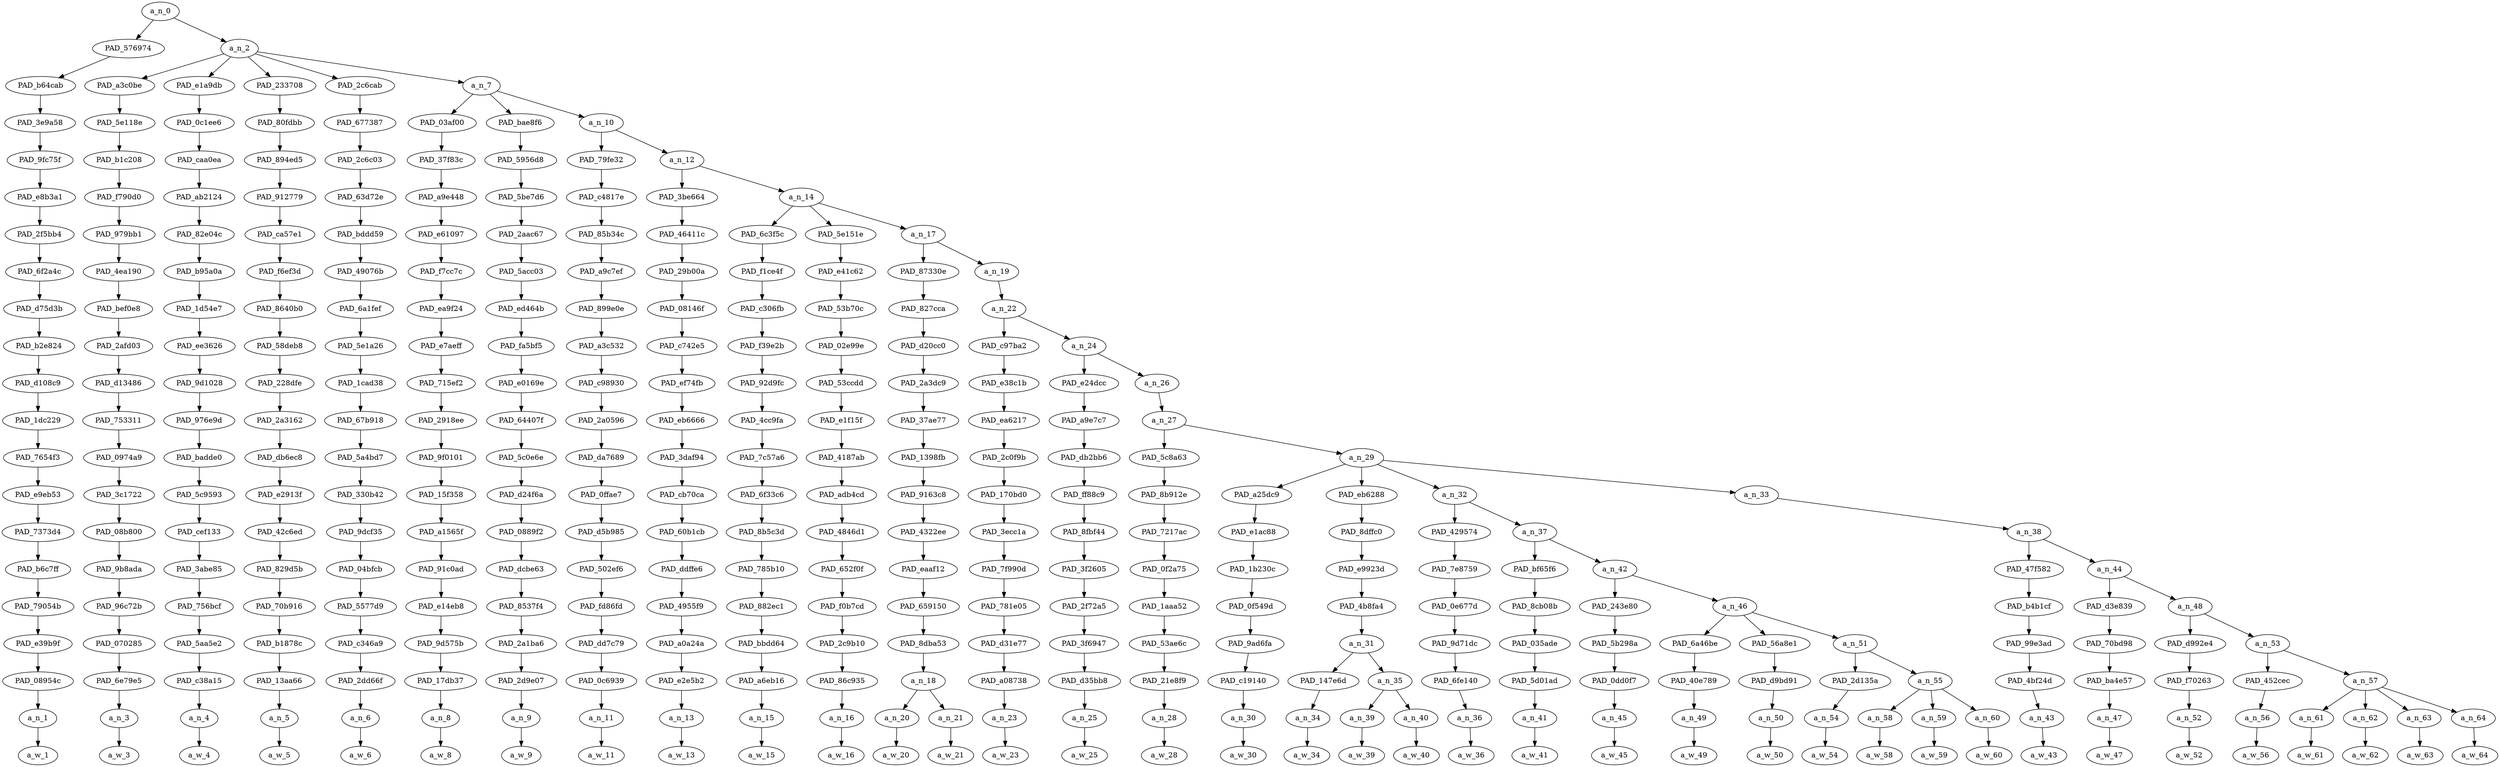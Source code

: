 strict digraph "" {
	a_n_0	[div_dir=1,
		index=0,
		level=20,
		pos="1.638924605758102,20!",
		text_span="[0, 1, 2, 3, 4, 5, 6, 7, 8, 9, 10, 11, 12, 13, 14, 15, 16, 17, 18, 19, 20, 21, 22, 23, 24, 25, 26, 27, 28, 29, 30, 31, 32, 33, 34, \
35, 36]",
		value=0.99999999];
	PAD_576974	[div_dir=1,
		index=0,
		level=19,
		pos="0.0,19!",
		text_span="[0]",
		value=0.05641039];
	a_n_0 -> PAD_576974;
	a_n_2	[div_dir=1,
		index=1,
		level=19,
		pos="3.277849211516204,19!",
		text_span="[1, 2, 3, 4, 5, 6, 7, 8, 9, 10, 11, 12, 13, 14, 15, 16, 17, 18, 19, 20, 21, 22, 23, 24, 25, 26, 27, 28, 29, 30, 31, 32, 33, 34, \
35, 36]",
		value=0.94279592];
	a_n_0 -> a_n_2;
	PAD_b64cab	[div_dir=1,
		index=0,
		level=18,
		pos="0.0,18!",
		text_span="[0]",
		value=0.05641039];
	PAD_576974 -> PAD_b64cab;
	PAD_3e9a58	[div_dir=1,
		index=0,
		level=17,
		pos="0.0,17!",
		text_span="[0]",
		value=0.05641039];
	PAD_b64cab -> PAD_3e9a58;
	PAD_9fc75f	[div_dir=1,
		index=0,
		level=16,
		pos="0.0,16!",
		text_span="[0]",
		value=0.05641039];
	PAD_3e9a58 -> PAD_9fc75f;
	PAD_e8b3a1	[div_dir=1,
		index=0,
		level=15,
		pos="0.0,15!",
		text_span="[0]",
		value=0.05641039];
	PAD_9fc75f -> PAD_e8b3a1;
	PAD_2f5bb4	[div_dir=1,
		index=0,
		level=14,
		pos="0.0,14!",
		text_span="[0]",
		value=0.05641039];
	PAD_e8b3a1 -> PAD_2f5bb4;
	PAD_6f2a4c	[div_dir=1,
		index=0,
		level=13,
		pos="0.0,13!",
		text_span="[0]",
		value=0.05641039];
	PAD_2f5bb4 -> PAD_6f2a4c;
	PAD_d75d3b	[div_dir=1,
		index=0,
		level=12,
		pos="0.0,12!",
		text_span="[0]",
		value=0.05641039];
	PAD_6f2a4c -> PAD_d75d3b;
	PAD_b2e824	[div_dir=1,
		index=0,
		level=11,
		pos="0.0,11!",
		text_span="[0]",
		value=0.05641039];
	PAD_d75d3b -> PAD_b2e824;
	PAD_d108c9	[div_dir=1,
		index=0,
		level=10,
		pos="0.0,10!",
		text_span="[0]",
		value=0.05641039];
	PAD_b2e824 -> PAD_d108c9;
	PAD_1dc229	[div_dir=1,
		index=0,
		level=9,
		pos="0.0,9!",
		text_span="[0]",
		value=0.05641039];
	PAD_d108c9 -> PAD_1dc229;
	PAD_7654f3	[div_dir=1,
		index=0,
		level=8,
		pos="0.0,8!",
		text_span="[0]",
		value=0.05641039];
	PAD_1dc229 -> PAD_7654f3;
	PAD_e9eb53	[div_dir=1,
		index=0,
		level=7,
		pos="0.0,7!",
		text_span="[0]",
		value=0.05641039];
	PAD_7654f3 -> PAD_e9eb53;
	PAD_7373d4	[div_dir=1,
		index=0,
		level=6,
		pos="0.0,6!",
		text_span="[0]",
		value=0.05641039];
	PAD_e9eb53 -> PAD_7373d4;
	PAD_b6c7ff	[div_dir=1,
		index=0,
		level=5,
		pos="0.0,5!",
		text_span="[0]",
		value=0.05641039];
	PAD_7373d4 -> PAD_b6c7ff;
	PAD_79054b	[div_dir=1,
		index=0,
		level=4,
		pos="0.0,4!",
		text_span="[0]",
		value=0.05641039];
	PAD_b6c7ff -> PAD_79054b;
	PAD_e39b9f	[div_dir=1,
		index=0,
		level=3,
		pos="0.0,3!",
		text_span="[0]",
		value=0.05641039];
	PAD_79054b -> PAD_e39b9f;
	PAD_08954c	[div_dir=1,
		index=0,
		level=2,
		pos="0.0,2!",
		text_span="[0]",
		value=0.05641039];
	PAD_e39b9f -> PAD_08954c;
	a_n_1	[div_dir=1,
		index=0,
		level=1,
		pos="0.0,1!",
		text_span="[0]",
		value=0.05641039];
	PAD_08954c -> a_n_1;
	a_w_1	[div_dir=0,
		index=0,
		level=0,
		pos="0,0!",
		text_span="[0]",
		value=why];
	a_n_1 -> a_w_1;
	PAD_a3c0be	[div_dir=-1,
		index=1,
		level=18,
		pos="1.0,18!",
		text_span="[1]",
		value=0.02917781];
	a_n_2 -> PAD_a3c0be;
	PAD_e1a9db	[div_dir=1,
		index=2,
		level=18,
		pos="2.0,18!",
		text_span="[2]",
		value=0.02212196];
	a_n_2 -> PAD_e1a9db;
	PAD_233708	[div_dir=1,
		index=3,
		level=18,
		pos="3.0,18!",
		text_span="[3]",
		value=0.02554882];
	a_n_2 -> PAD_233708;
	PAD_2c6cab	[div_dir=1,
		index=4,
		level=18,
		pos="4.0,18!",
		text_span="[4]",
		value=0.02157761];
	a_n_2 -> PAD_2c6cab;
	a_n_7	[div_dir=1,
		index=5,
		level=18,
		pos="6.389246057581019,18!",
		text_span="[5, 6, 7, 8, 9, 10, 11, 12, 13, 14, 15, 16, 17, 18, 19, 20, 21, 22, 23, 24, 25, 26, 27, 28, 29, 30, 31, 32, 33, 34, 35, 36]",
		value=0.84367819];
	a_n_2 -> a_n_7;
	PAD_5e118e	[div_dir=-1,
		index=1,
		level=17,
		pos="1.0,17!",
		text_span="[1]",
		value=0.02917781];
	PAD_a3c0be -> PAD_5e118e;
	PAD_b1c208	[div_dir=-1,
		index=1,
		level=16,
		pos="1.0,16!",
		text_span="[1]",
		value=0.02917781];
	PAD_5e118e -> PAD_b1c208;
	PAD_f790d0	[div_dir=-1,
		index=1,
		level=15,
		pos="1.0,15!",
		text_span="[1]",
		value=0.02917781];
	PAD_b1c208 -> PAD_f790d0;
	PAD_979bb1	[div_dir=-1,
		index=1,
		level=14,
		pos="1.0,14!",
		text_span="[1]",
		value=0.02917781];
	PAD_f790d0 -> PAD_979bb1;
	PAD_4ea190	[div_dir=-1,
		index=1,
		level=13,
		pos="1.0,13!",
		text_span="[1]",
		value=0.02917781];
	PAD_979bb1 -> PAD_4ea190;
	PAD_bef0e8	[div_dir=-1,
		index=1,
		level=12,
		pos="1.0,12!",
		text_span="[1]",
		value=0.02917781];
	PAD_4ea190 -> PAD_bef0e8;
	PAD_2afd03	[div_dir=-1,
		index=1,
		level=11,
		pos="1.0,11!",
		text_span="[1]",
		value=0.02917781];
	PAD_bef0e8 -> PAD_2afd03;
	PAD_d13486	[div_dir=-1,
		index=1,
		level=10,
		pos="1.0,10!",
		text_span="[1]",
		value=0.02917781];
	PAD_2afd03 -> PAD_d13486;
	PAD_753311	[div_dir=-1,
		index=1,
		level=9,
		pos="1.0,9!",
		text_span="[1]",
		value=0.02917781];
	PAD_d13486 -> PAD_753311;
	PAD_0974a9	[div_dir=-1,
		index=1,
		level=8,
		pos="1.0,8!",
		text_span="[1]",
		value=0.02917781];
	PAD_753311 -> PAD_0974a9;
	PAD_3c1722	[div_dir=-1,
		index=1,
		level=7,
		pos="1.0,7!",
		text_span="[1]",
		value=0.02917781];
	PAD_0974a9 -> PAD_3c1722;
	PAD_08b800	[div_dir=-1,
		index=1,
		level=6,
		pos="1.0,6!",
		text_span="[1]",
		value=0.02917781];
	PAD_3c1722 -> PAD_08b800;
	PAD_9b8ada	[div_dir=-1,
		index=1,
		level=5,
		pos="1.0,5!",
		text_span="[1]",
		value=0.02917781];
	PAD_08b800 -> PAD_9b8ada;
	PAD_96c72b	[div_dir=-1,
		index=1,
		level=4,
		pos="1.0,4!",
		text_span="[1]",
		value=0.02917781];
	PAD_9b8ada -> PAD_96c72b;
	PAD_070285	[div_dir=-1,
		index=1,
		level=3,
		pos="1.0,3!",
		text_span="[1]",
		value=0.02917781];
	PAD_96c72b -> PAD_070285;
	PAD_6e79e5	[div_dir=-1,
		index=1,
		level=2,
		pos="1.0,2!",
		text_span="[1]",
		value=0.02917781];
	PAD_070285 -> PAD_6e79e5;
	a_n_3	[div_dir=-1,
		index=1,
		level=1,
		pos="1.0,1!",
		text_span="[1]",
		value=0.02917781];
	PAD_6e79e5 -> a_n_3;
	a_w_3	[div_dir=0,
		index=1,
		level=0,
		pos="1,0!",
		text_span="[1]",
		value=do];
	a_n_3 -> a_w_3;
	PAD_0c1ee6	[div_dir=1,
		index=2,
		level=17,
		pos="2.0,17!",
		text_span="[2]",
		value=0.02212196];
	PAD_e1a9db -> PAD_0c1ee6;
	PAD_caa0ea	[div_dir=1,
		index=2,
		level=16,
		pos="2.0,16!",
		text_span="[2]",
		value=0.02212196];
	PAD_0c1ee6 -> PAD_caa0ea;
	PAD_ab2124	[div_dir=1,
		index=2,
		level=15,
		pos="2.0,15!",
		text_span="[2]",
		value=0.02212196];
	PAD_caa0ea -> PAD_ab2124;
	PAD_82e04c	[div_dir=1,
		index=2,
		level=14,
		pos="2.0,14!",
		text_span="[2]",
		value=0.02212196];
	PAD_ab2124 -> PAD_82e04c;
	PAD_b95a0a	[div_dir=1,
		index=2,
		level=13,
		pos="2.0,13!",
		text_span="[2]",
		value=0.02212196];
	PAD_82e04c -> PAD_b95a0a;
	PAD_1d54e7	[div_dir=1,
		index=2,
		level=12,
		pos="2.0,12!",
		text_span="[2]",
		value=0.02212196];
	PAD_b95a0a -> PAD_1d54e7;
	PAD_ee3626	[div_dir=1,
		index=2,
		level=11,
		pos="2.0,11!",
		text_span="[2]",
		value=0.02212196];
	PAD_1d54e7 -> PAD_ee3626;
	PAD_9d1028	[div_dir=1,
		index=2,
		level=10,
		pos="2.0,10!",
		text_span="[2]",
		value=0.02212196];
	PAD_ee3626 -> PAD_9d1028;
	PAD_976e9d	[div_dir=1,
		index=2,
		level=9,
		pos="2.0,9!",
		text_span="[2]",
		value=0.02212196];
	PAD_9d1028 -> PAD_976e9d;
	PAD_badde0	[div_dir=1,
		index=2,
		level=8,
		pos="2.0,8!",
		text_span="[2]",
		value=0.02212196];
	PAD_976e9d -> PAD_badde0;
	PAD_5c9593	[div_dir=1,
		index=2,
		level=7,
		pos="2.0,7!",
		text_span="[2]",
		value=0.02212196];
	PAD_badde0 -> PAD_5c9593;
	PAD_cef133	[div_dir=1,
		index=2,
		level=6,
		pos="2.0,6!",
		text_span="[2]",
		value=0.02212196];
	PAD_5c9593 -> PAD_cef133;
	PAD_3abe85	[div_dir=1,
		index=2,
		level=5,
		pos="2.0,5!",
		text_span="[2]",
		value=0.02212196];
	PAD_cef133 -> PAD_3abe85;
	PAD_756bcf	[div_dir=1,
		index=2,
		level=4,
		pos="2.0,4!",
		text_span="[2]",
		value=0.02212196];
	PAD_3abe85 -> PAD_756bcf;
	PAD_5aa5e2	[div_dir=1,
		index=2,
		level=3,
		pos="2.0,3!",
		text_span="[2]",
		value=0.02212196];
	PAD_756bcf -> PAD_5aa5e2;
	PAD_c38a15	[div_dir=1,
		index=2,
		level=2,
		pos="2.0,2!",
		text_span="[2]",
		value=0.02212196];
	PAD_5aa5e2 -> PAD_c38a15;
	a_n_4	[div_dir=1,
		index=2,
		level=1,
		pos="2.0,1!",
		text_span="[2]",
		value=0.02212196];
	PAD_c38a15 -> a_n_4;
	a_w_4	[div_dir=0,
		index=2,
		level=0,
		pos="2,0!",
		text_span="[2]",
		value=not];
	a_n_4 -> a_w_4;
	PAD_80fdbb	[div_dir=1,
		index=3,
		level=17,
		pos="3.0,17!",
		text_span="[3]",
		value=0.02554882];
	PAD_233708 -> PAD_80fdbb;
	PAD_894ed5	[div_dir=1,
		index=3,
		level=16,
		pos="3.0,16!",
		text_span="[3]",
		value=0.02554882];
	PAD_80fdbb -> PAD_894ed5;
	PAD_912779	[div_dir=1,
		index=3,
		level=15,
		pos="3.0,15!",
		text_span="[3]",
		value=0.02554882];
	PAD_894ed5 -> PAD_912779;
	PAD_ca57e1	[div_dir=1,
		index=3,
		level=14,
		pos="3.0,14!",
		text_span="[3]",
		value=0.02554882];
	PAD_912779 -> PAD_ca57e1;
	PAD_f6ef3d	[div_dir=1,
		index=3,
		level=13,
		pos="3.0,13!",
		text_span="[3]",
		value=0.02554882];
	PAD_ca57e1 -> PAD_f6ef3d;
	PAD_8640b0	[div_dir=1,
		index=3,
		level=12,
		pos="3.0,12!",
		text_span="[3]",
		value=0.02554882];
	PAD_f6ef3d -> PAD_8640b0;
	PAD_58deb8	[div_dir=1,
		index=3,
		level=11,
		pos="3.0,11!",
		text_span="[3]",
		value=0.02554882];
	PAD_8640b0 -> PAD_58deb8;
	PAD_228dfe	[div_dir=1,
		index=3,
		level=10,
		pos="3.0,10!",
		text_span="[3]",
		value=0.02554882];
	PAD_58deb8 -> PAD_228dfe;
	PAD_2a3162	[div_dir=1,
		index=3,
		level=9,
		pos="3.0,9!",
		text_span="[3]",
		value=0.02554882];
	PAD_228dfe -> PAD_2a3162;
	PAD_db6ec8	[div_dir=1,
		index=3,
		level=8,
		pos="3.0,8!",
		text_span="[3]",
		value=0.02554882];
	PAD_2a3162 -> PAD_db6ec8;
	PAD_e2913f	[div_dir=1,
		index=3,
		level=7,
		pos="3.0,7!",
		text_span="[3]",
		value=0.02554882];
	PAD_db6ec8 -> PAD_e2913f;
	PAD_42c6ed	[div_dir=1,
		index=3,
		level=6,
		pos="3.0,6!",
		text_span="[3]",
		value=0.02554882];
	PAD_e2913f -> PAD_42c6ed;
	PAD_829d5b	[div_dir=1,
		index=3,
		level=5,
		pos="3.0,5!",
		text_span="[3]",
		value=0.02554882];
	PAD_42c6ed -> PAD_829d5b;
	PAD_70b916	[div_dir=1,
		index=3,
		level=4,
		pos="3.0,4!",
		text_span="[3]",
		value=0.02554882];
	PAD_829d5b -> PAD_70b916;
	PAD_b1878c	[div_dir=1,
		index=3,
		level=3,
		pos="3.0,3!",
		text_span="[3]",
		value=0.02554882];
	PAD_70b916 -> PAD_b1878c;
	PAD_13aa66	[div_dir=1,
		index=3,
		level=2,
		pos="3.0,2!",
		text_span="[3]",
		value=0.02554882];
	PAD_b1878c -> PAD_13aa66;
	a_n_5	[div_dir=1,
		index=3,
		level=1,
		pos="3.0,1!",
		text_span="[3]",
		value=0.02554882];
	PAD_13aa66 -> a_n_5;
	a_w_5	[div_dir=0,
		index=3,
		level=0,
		pos="3,0!",
		text_span="[3]",
		value=you];
	a_n_5 -> a_w_5;
	PAD_677387	[div_dir=1,
		index=4,
		level=17,
		pos="4.0,17!",
		text_span="[4]",
		value=0.02157761];
	PAD_2c6cab -> PAD_677387;
	PAD_2c6c03	[div_dir=1,
		index=4,
		level=16,
		pos="4.0,16!",
		text_span="[4]",
		value=0.02157761];
	PAD_677387 -> PAD_2c6c03;
	PAD_63d72e	[div_dir=1,
		index=4,
		level=15,
		pos="4.0,15!",
		text_span="[4]",
		value=0.02157761];
	PAD_2c6c03 -> PAD_63d72e;
	PAD_bddd59	[div_dir=1,
		index=4,
		level=14,
		pos="4.0,14!",
		text_span="[4]",
		value=0.02157761];
	PAD_63d72e -> PAD_bddd59;
	PAD_49076b	[div_dir=1,
		index=4,
		level=13,
		pos="4.0,13!",
		text_span="[4]",
		value=0.02157761];
	PAD_bddd59 -> PAD_49076b;
	PAD_6a1fef	[div_dir=1,
		index=4,
		level=12,
		pos="4.0,12!",
		text_span="[4]",
		value=0.02157761];
	PAD_49076b -> PAD_6a1fef;
	PAD_5e1a26	[div_dir=1,
		index=4,
		level=11,
		pos="4.0,11!",
		text_span="[4]",
		value=0.02157761];
	PAD_6a1fef -> PAD_5e1a26;
	PAD_1cad38	[div_dir=1,
		index=4,
		level=10,
		pos="4.0,10!",
		text_span="[4]",
		value=0.02157761];
	PAD_5e1a26 -> PAD_1cad38;
	PAD_67b918	[div_dir=1,
		index=4,
		level=9,
		pos="4.0,9!",
		text_span="[4]",
		value=0.02157761];
	PAD_1cad38 -> PAD_67b918;
	PAD_5a4bd7	[div_dir=1,
		index=4,
		level=8,
		pos="4.0,8!",
		text_span="[4]",
		value=0.02157761];
	PAD_67b918 -> PAD_5a4bd7;
	PAD_330b42	[div_dir=1,
		index=4,
		level=7,
		pos="4.0,7!",
		text_span="[4]",
		value=0.02157761];
	PAD_5a4bd7 -> PAD_330b42;
	PAD_9dcf35	[div_dir=1,
		index=4,
		level=6,
		pos="4.0,6!",
		text_span="[4]",
		value=0.02157761];
	PAD_330b42 -> PAD_9dcf35;
	PAD_04bfcb	[div_dir=1,
		index=4,
		level=5,
		pos="4.0,5!",
		text_span="[4]",
		value=0.02157761];
	PAD_9dcf35 -> PAD_04bfcb;
	PAD_5577d9	[div_dir=1,
		index=4,
		level=4,
		pos="4.0,4!",
		text_span="[4]",
		value=0.02157761];
	PAD_04bfcb -> PAD_5577d9;
	PAD_c346a9	[div_dir=1,
		index=4,
		level=3,
		pos="4.0,3!",
		text_span="[4]",
		value=0.02157761];
	PAD_5577d9 -> PAD_c346a9;
	PAD_2dd66f	[div_dir=1,
		index=4,
		level=2,
		pos="4.0,2!",
		text_span="[4]",
		value=0.02157761];
	PAD_c346a9 -> PAD_2dd66f;
	a_n_6	[div_dir=1,
		index=4,
		level=1,
		pos="4.0,1!",
		text_span="[4]",
		value=0.02157761];
	PAD_2dd66f -> a_n_6;
	a_w_6	[div_dir=0,
		index=4,
		level=0,
		pos="4,0!",
		text_span="[4]",
		value=just];
	a_n_6 -> a_w_6;
	PAD_03af00	[div_dir=1,
		index=5,
		level=17,
		pos="5.0,17!",
		text_span="[5]",
		value=0.02925681];
	a_n_7 -> PAD_03af00;
	PAD_bae8f6	[div_dir=1,
		index=6,
		level=17,
		pos="6.0,17!",
		text_span="[6]",
		value=0.02085938];
	a_n_7 -> PAD_bae8f6;
	a_n_10	[div_dir=1,
		index=7,
		level=17,
		pos="8.167738172743055,17!",
		text_span="[7, 8, 9, 10, 11, 12, 13, 14, 15, 16, 17, 18, 19, 20, 21, 22, 23, 24, 25, 26, 27, 28, 29, 30, 31, 32, 33, 34, 35, 36]",
		value=0.79288710];
	a_n_7 -> a_n_10;
	PAD_37f83c	[div_dir=1,
		index=5,
		level=16,
		pos="5.0,16!",
		text_span="[5]",
		value=0.02925681];
	PAD_03af00 -> PAD_37f83c;
	PAD_a9e448	[div_dir=1,
		index=5,
		level=15,
		pos="5.0,15!",
		text_span="[5]",
		value=0.02925681];
	PAD_37f83c -> PAD_a9e448;
	PAD_e61097	[div_dir=1,
		index=5,
		level=14,
		pos="5.0,14!",
		text_span="[5]",
		value=0.02925681];
	PAD_a9e448 -> PAD_e61097;
	PAD_f7cc7c	[div_dir=1,
		index=5,
		level=13,
		pos="5.0,13!",
		text_span="[5]",
		value=0.02925681];
	PAD_e61097 -> PAD_f7cc7c;
	PAD_ea9f24	[div_dir=1,
		index=5,
		level=12,
		pos="5.0,12!",
		text_span="[5]",
		value=0.02925681];
	PAD_f7cc7c -> PAD_ea9f24;
	PAD_e7aeff	[div_dir=1,
		index=5,
		level=11,
		pos="5.0,11!",
		text_span="[5]",
		value=0.02925681];
	PAD_ea9f24 -> PAD_e7aeff;
	PAD_715ef2	[div_dir=1,
		index=5,
		level=10,
		pos="5.0,10!",
		text_span="[5]",
		value=0.02925681];
	PAD_e7aeff -> PAD_715ef2;
	PAD_2918ee	[div_dir=1,
		index=5,
		level=9,
		pos="5.0,9!",
		text_span="[5]",
		value=0.02925681];
	PAD_715ef2 -> PAD_2918ee;
	PAD_9f0101	[div_dir=1,
		index=5,
		level=8,
		pos="5.0,8!",
		text_span="[5]",
		value=0.02925681];
	PAD_2918ee -> PAD_9f0101;
	PAD_15f358	[div_dir=1,
		index=5,
		level=7,
		pos="5.0,7!",
		text_span="[5]",
		value=0.02925681];
	PAD_9f0101 -> PAD_15f358;
	PAD_a1565f	[div_dir=1,
		index=5,
		level=6,
		pos="5.0,6!",
		text_span="[5]",
		value=0.02925681];
	PAD_15f358 -> PAD_a1565f;
	PAD_91c0ad	[div_dir=1,
		index=5,
		level=5,
		pos="5.0,5!",
		text_span="[5]",
		value=0.02925681];
	PAD_a1565f -> PAD_91c0ad;
	PAD_e14eb8	[div_dir=1,
		index=5,
		level=4,
		pos="5.0,4!",
		text_span="[5]",
		value=0.02925681];
	PAD_91c0ad -> PAD_e14eb8;
	PAD_9d575b	[div_dir=1,
		index=5,
		level=3,
		pos="5.0,3!",
		text_span="[5]",
		value=0.02925681];
	PAD_e14eb8 -> PAD_9d575b;
	PAD_17db37	[div_dir=1,
		index=5,
		level=2,
		pos="5.0,2!",
		text_span="[5]",
		value=0.02925681];
	PAD_9d575b -> PAD_17db37;
	a_n_8	[div_dir=1,
		index=5,
		level=1,
		pos="5.0,1!",
		text_span="[5]",
		value=0.02925681];
	PAD_17db37 -> a_n_8;
	a_w_8	[div_dir=0,
		index=5,
		level=0,
		pos="5,0!",
		text_span="[5]",
		value=kill];
	a_n_8 -> a_w_8;
	PAD_5956d8	[div_dir=1,
		index=6,
		level=16,
		pos="6.0,16!",
		text_span="[6]",
		value=0.02085938];
	PAD_bae8f6 -> PAD_5956d8;
	PAD_5be7d6	[div_dir=1,
		index=6,
		level=15,
		pos="6.0,15!",
		text_span="[6]",
		value=0.02085938];
	PAD_5956d8 -> PAD_5be7d6;
	PAD_2aac67	[div_dir=1,
		index=6,
		level=14,
		pos="6.0,14!",
		text_span="[6]",
		value=0.02085938];
	PAD_5be7d6 -> PAD_2aac67;
	PAD_5acc03	[div_dir=1,
		index=6,
		level=13,
		pos="6.0,13!",
		text_span="[6]",
		value=0.02085938];
	PAD_2aac67 -> PAD_5acc03;
	PAD_ed464b	[div_dir=1,
		index=6,
		level=12,
		pos="6.0,12!",
		text_span="[6]",
		value=0.02085938];
	PAD_5acc03 -> PAD_ed464b;
	PAD_fa5bf5	[div_dir=1,
		index=6,
		level=11,
		pos="6.0,11!",
		text_span="[6]",
		value=0.02085938];
	PAD_ed464b -> PAD_fa5bf5;
	PAD_e0169e	[div_dir=1,
		index=6,
		level=10,
		pos="6.0,10!",
		text_span="[6]",
		value=0.02085938];
	PAD_fa5bf5 -> PAD_e0169e;
	PAD_64407f	[div_dir=1,
		index=6,
		level=9,
		pos="6.0,9!",
		text_span="[6]",
		value=0.02085938];
	PAD_e0169e -> PAD_64407f;
	PAD_5c0e6e	[div_dir=1,
		index=6,
		level=8,
		pos="6.0,8!",
		text_span="[6]",
		value=0.02085938];
	PAD_64407f -> PAD_5c0e6e;
	PAD_d24f6a	[div_dir=1,
		index=6,
		level=7,
		pos="6.0,7!",
		text_span="[6]",
		value=0.02085938];
	PAD_5c0e6e -> PAD_d24f6a;
	PAD_0889f2	[div_dir=1,
		index=6,
		level=6,
		pos="6.0,6!",
		text_span="[6]",
		value=0.02085938];
	PAD_d24f6a -> PAD_0889f2;
	PAD_dcbe63	[div_dir=1,
		index=6,
		level=5,
		pos="6.0,5!",
		text_span="[6]",
		value=0.02085938];
	PAD_0889f2 -> PAD_dcbe63;
	PAD_8537f4	[div_dir=1,
		index=6,
		level=4,
		pos="6.0,4!",
		text_span="[6]",
		value=0.02085938];
	PAD_dcbe63 -> PAD_8537f4;
	PAD_2a1ba6	[div_dir=1,
		index=6,
		level=3,
		pos="6.0,3!",
		text_span="[6]",
		value=0.02085938];
	PAD_8537f4 -> PAD_2a1ba6;
	PAD_2d9e07	[div_dir=1,
		index=6,
		level=2,
		pos="6.0,2!",
		text_span="[6]",
		value=0.02085938];
	PAD_2a1ba6 -> PAD_2d9e07;
	a_n_9	[div_dir=1,
		index=6,
		level=1,
		pos="6.0,1!",
		text_span="[6]",
		value=0.02085938];
	PAD_2d9e07 -> a_n_9;
	a_w_9	[div_dir=0,
		index=6,
		level=0,
		pos="6,0!",
		text_span="[6]",
		value=yourself];
	a_n_9 -> a_w_9;
	PAD_79fe32	[div_dir=1,
		index=7,
		level=16,
		pos="7.0,16!",
		text_span="[7]",
		value=0.01803881];
	a_n_10 -> PAD_79fe32;
	a_n_12	[div_dir=1,
		index=8,
		level=16,
		pos="9.33547634548611,16!",
		text_span="[8, 9, 10, 11, 12, 13, 14, 15, 16, 17, 18, 19, 20, 21, 22, 23, 24, 25, 26, 27, 28, 29, 30, 31, 32, 33, 34, 35, 36]",
		value=0.77422067];
	a_n_10 -> a_n_12;
	PAD_c4817e	[div_dir=1,
		index=7,
		level=15,
		pos="7.0,15!",
		text_span="[7]",
		value=0.01803881];
	PAD_79fe32 -> PAD_c4817e;
	PAD_85b34c	[div_dir=1,
		index=7,
		level=14,
		pos="7.0,14!",
		text_span="[7]",
		value=0.01803881];
	PAD_c4817e -> PAD_85b34c;
	PAD_a9c7ef	[div_dir=1,
		index=7,
		level=13,
		pos="7.0,13!",
		text_span="[7]",
		value=0.01803881];
	PAD_85b34c -> PAD_a9c7ef;
	PAD_899e0e	[div_dir=1,
		index=7,
		level=12,
		pos="7.0,12!",
		text_span="[7]",
		value=0.01803881];
	PAD_a9c7ef -> PAD_899e0e;
	PAD_a3c532	[div_dir=1,
		index=7,
		level=11,
		pos="7.0,11!",
		text_span="[7]",
		value=0.01803881];
	PAD_899e0e -> PAD_a3c532;
	PAD_c98930	[div_dir=1,
		index=7,
		level=10,
		pos="7.0,10!",
		text_span="[7]",
		value=0.01803881];
	PAD_a3c532 -> PAD_c98930;
	PAD_2a0596	[div_dir=1,
		index=7,
		level=9,
		pos="7.0,9!",
		text_span="[7]",
		value=0.01803881];
	PAD_c98930 -> PAD_2a0596;
	PAD_da7689	[div_dir=1,
		index=7,
		level=8,
		pos="7.0,8!",
		text_span="[7]",
		value=0.01803881];
	PAD_2a0596 -> PAD_da7689;
	PAD_0ffae7	[div_dir=1,
		index=7,
		level=7,
		pos="7.0,7!",
		text_span="[7]",
		value=0.01803881];
	PAD_da7689 -> PAD_0ffae7;
	PAD_d5b985	[div_dir=1,
		index=7,
		level=6,
		pos="7.0,6!",
		text_span="[7]",
		value=0.01803881];
	PAD_0ffae7 -> PAD_d5b985;
	PAD_502ef6	[div_dir=1,
		index=7,
		level=5,
		pos="7.0,5!",
		text_span="[7]",
		value=0.01803881];
	PAD_d5b985 -> PAD_502ef6;
	PAD_fd86fd	[div_dir=1,
		index=7,
		level=4,
		pos="7.0,4!",
		text_span="[7]",
		value=0.01803881];
	PAD_502ef6 -> PAD_fd86fd;
	PAD_dd7c79	[div_dir=1,
		index=7,
		level=3,
		pos="7.0,3!",
		text_span="[7]",
		value=0.01803881];
	PAD_fd86fd -> PAD_dd7c79;
	PAD_0c6939	[div_dir=1,
		index=7,
		level=2,
		pos="7.0,2!",
		text_span="[7]",
		value=0.01803881];
	PAD_dd7c79 -> PAD_0c6939;
	a_n_11	[div_dir=1,
		index=7,
		level=1,
		pos="7.0,1!",
		text_span="[7]",
		value=0.01803881];
	PAD_0c6939 -> a_n_11;
	a_w_11	[div_dir=0,
		index=7,
		level=0,
		pos="7,0!",
		text_span="[7]",
		value=if];
	a_n_11 -> a_w_11;
	PAD_3be664	[div_dir=1,
		index=8,
		level=15,
		pos="8.0,15!",
		text_span="[8]",
		value=0.02339357];
	a_n_12 -> PAD_3be664;
	a_n_14	[div_dir=1,
		index=9,
		level=15,
		pos="10.670952690972221,15!",
		text_span="[9, 10, 11, 12, 13, 14, 15, 16, 17, 18, 19, 20, 21, 22, 23, 24, 25, 26, 27, 28, 29, 30, 31, 32, 33, 34, 35, 36]",
		value=0.75020766];
	a_n_12 -> a_n_14;
	PAD_46411c	[div_dir=1,
		index=8,
		level=14,
		pos="8.0,14!",
		text_span="[8]",
		value=0.02339357];
	PAD_3be664 -> PAD_46411c;
	PAD_29b00a	[div_dir=1,
		index=8,
		level=13,
		pos="8.0,13!",
		text_span="[8]",
		value=0.02339357];
	PAD_46411c -> PAD_29b00a;
	PAD_08146f	[div_dir=1,
		index=8,
		level=12,
		pos="8.0,12!",
		text_span="[8]",
		value=0.02339357];
	PAD_29b00a -> PAD_08146f;
	PAD_c742e5	[div_dir=1,
		index=8,
		level=11,
		pos="8.0,11!",
		text_span="[8]",
		value=0.02339357];
	PAD_08146f -> PAD_c742e5;
	PAD_ef74fb	[div_dir=1,
		index=8,
		level=10,
		pos="8.0,10!",
		text_span="[8]",
		value=0.02339357];
	PAD_c742e5 -> PAD_ef74fb;
	PAD_eb6666	[div_dir=1,
		index=8,
		level=9,
		pos="8.0,9!",
		text_span="[8]",
		value=0.02339357];
	PAD_ef74fb -> PAD_eb6666;
	PAD_3daf94	[div_dir=1,
		index=8,
		level=8,
		pos="8.0,8!",
		text_span="[8]",
		value=0.02339357];
	PAD_eb6666 -> PAD_3daf94;
	PAD_cb70ca	[div_dir=1,
		index=8,
		level=7,
		pos="8.0,7!",
		text_span="[8]",
		value=0.02339357];
	PAD_3daf94 -> PAD_cb70ca;
	PAD_60b1cb	[div_dir=1,
		index=8,
		level=6,
		pos="8.0,6!",
		text_span="[8]",
		value=0.02339357];
	PAD_cb70ca -> PAD_60b1cb;
	PAD_ddffe6	[div_dir=1,
		index=8,
		level=5,
		pos="8.0,5!",
		text_span="[8]",
		value=0.02339357];
	PAD_60b1cb -> PAD_ddffe6;
	PAD_4955f9	[div_dir=1,
		index=8,
		level=4,
		pos="8.0,4!",
		text_span="[8]",
		value=0.02339357];
	PAD_ddffe6 -> PAD_4955f9;
	PAD_a0a24a	[div_dir=1,
		index=8,
		level=3,
		pos="8.0,3!",
		text_span="[8]",
		value=0.02339357];
	PAD_4955f9 -> PAD_a0a24a;
	PAD_e2e5b2	[div_dir=1,
		index=8,
		level=2,
		pos="8.0,2!",
		text_span="[8]",
		value=0.02339357];
	PAD_a0a24a -> PAD_e2e5b2;
	a_n_13	[div_dir=1,
		index=8,
		level=1,
		pos="8.0,1!",
		text_span="[8]",
		value=0.02339357];
	PAD_e2e5b2 -> a_n_13;
	a_w_13	[div_dir=0,
		index=8,
		level=0,
		pos="8,0!",
		text_span="[8]",
		value=you1];
	a_n_13 -> a_w_13;
	PAD_6c3f5c	[div_dir=1,
		index=9,
		level=14,
		pos="9.0,14!",
		text_span="[9]",
		value=0.03029503];
	a_n_14 -> PAD_6c3f5c;
	PAD_5e151e	[div_dir=1,
		index=10,
		level=14,
		pos="10.0,14!",
		text_span="[10]",
		value=0.05566405];
	a_n_14 -> PAD_5e151e;
	a_n_17	[div_dir=1,
		index=11,
		level=14,
		pos="13.012858072916666,14!",
		text_span="[11, 12, 13, 14, 15, 16, 17, 18, 19, 20, 21, 22, 23, 24, 25, 26, 27, 28, 29, 30, 31, 32, 33, 34, 35, 36]",
		value=0.66365470];
	a_n_14 -> a_n_17;
	PAD_f1ce4f	[div_dir=1,
		index=9,
		level=13,
		pos="9.0,13!",
		text_span="[9]",
		value=0.03029503];
	PAD_6c3f5c -> PAD_f1ce4f;
	PAD_c306fb	[div_dir=1,
		index=9,
		level=12,
		pos="9.0,12!",
		text_span="[9]",
		value=0.03029503];
	PAD_f1ce4f -> PAD_c306fb;
	PAD_f39e2b	[div_dir=1,
		index=9,
		level=11,
		pos="9.0,11!",
		text_span="[9]",
		value=0.03029503];
	PAD_c306fb -> PAD_f39e2b;
	PAD_92d9fc	[div_dir=1,
		index=9,
		level=10,
		pos="9.0,10!",
		text_span="[9]",
		value=0.03029503];
	PAD_f39e2b -> PAD_92d9fc;
	PAD_4cc9fa	[div_dir=1,
		index=9,
		level=9,
		pos="9.0,9!",
		text_span="[9]",
		value=0.03029503];
	PAD_92d9fc -> PAD_4cc9fa;
	PAD_7c57a6	[div_dir=1,
		index=9,
		level=8,
		pos="9.0,8!",
		text_span="[9]",
		value=0.03029503];
	PAD_4cc9fa -> PAD_7c57a6;
	PAD_6f33c6	[div_dir=1,
		index=9,
		level=7,
		pos="9.0,7!",
		text_span="[9]",
		value=0.03029503];
	PAD_7c57a6 -> PAD_6f33c6;
	PAD_8b5c3d	[div_dir=1,
		index=9,
		level=6,
		pos="9.0,6!",
		text_span="[9]",
		value=0.03029503];
	PAD_6f33c6 -> PAD_8b5c3d;
	PAD_785b10	[div_dir=1,
		index=9,
		level=5,
		pos="9.0,5!",
		text_span="[9]",
		value=0.03029503];
	PAD_8b5c3d -> PAD_785b10;
	PAD_882ec1	[div_dir=1,
		index=9,
		level=4,
		pos="9.0,4!",
		text_span="[9]",
		value=0.03029503];
	PAD_785b10 -> PAD_882ec1;
	PAD_bbdd64	[div_dir=1,
		index=9,
		level=3,
		pos="9.0,3!",
		text_span="[9]",
		value=0.03029503];
	PAD_882ec1 -> PAD_bbdd64;
	PAD_a6eb16	[div_dir=1,
		index=9,
		level=2,
		pos="9.0,2!",
		text_span="[9]",
		value=0.03029503];
	PAD_bbdd64 -> PAD_a6eb16;
	a_n_15	[div_dir=1,
		index=9,
		level=1,
		pos="9.0,1!",
		text_span="[9]",
		value=0.03029503];
	PAD_a6eb16 -> a_n_15;
	a_w_15	[div_dir=0,
		index=9,
		level=0,
		pos="9,0!",
		text_span="[9]",
		value=hate];
	a_n_15 -> a_w_15;
	PAD_e41c62	[div_dir=1,
		index=10,
		level=13,
		pos="10.0,13!",
		text_span="[10]",
		value=0.05566405];
	PAD_5e151e -> PAD_e41c62;
	PAD_53b70c	[div_dir=1,
		index=10,
		level=12,
		pos="10.0,12!",
		text_span="[10]",
		value=0.05566405];
	PAD_e41c62 -> PAD_53b70c;
	PAD_02e99e	[div_dir=1,
		index=10,
		level=11,
		pos="10.0,11!",
		text_span="[10]",
		value=0.05566405];
	PAD_53b70c -> PAD_02e99e;
	PAD_53ccdd	[div_dir=1,
		index=10,
		level=10,
		pos="10.0,10!",
		text_span="[10]",
		value=0.05566405];
	PAD_02e99e -> PAD_53ccdd;
	PAD_e1f15f	[div_dir=1,
		index=10,
		level=9,
		pos="10.0,9!",
		text_span="[10]",
		value=0.05566405];
	PAD_53ccdd -> PAD_e1f15f;
	PAD_4187ab	[div_dir=1,
		index=10,
		level=8,
		pos="10.0,8!",
		text_span="[10]",
		value=0.05566405];
	PAD_e1f15f -> PAD_4187ab;
	PAD_adb4cd	[div_dir=1,
		index=10,
		level=7,
		pos="10.0,7!",
		text_span="[10]",
		value=0.05566405];
	PAD_4187ab -> PAD_adb4cd;
	PAD_4846d1	[div_dir=1,
		index=10,
		level=6,
		pos="10.0,6!",
		text_span="[10]",
		value=0.05566405];
	PAD_adb4cd -> PAD_4846d1;
	PAD_652f0f	[div_dir=1,
		index=10,
		level=5,
		pos="10.0,5!",
		text_span="[10]",
		value=0.05566405];
	PAD_4846d1 -> PAD_652f0f;
	PAD_f0b7cd	[div_dir=1,
		index=10,
		level=4,
		pos="10.0,4!",
		text_span="[10]",
		value=0.05566405];
	PAD_652f0f -> PAD_f0b7cd;
	PAD_2c9b10	[div_dir=1,
		index=10,
		level=3,
		pos="10.0,3!",
		text_span="[10]",
		value=0.05566405];
	PAD_f0b7cd -> PAD_2c9b10;
	PAD_86c935	[div_dir=1,
		index=10,
		level=2,
		pos="10.0,2!",
		text_span="[10]",
		value=0.05566405];
	PAD_2c9b10 -> PAD_86c935;
	a_n_16	[div_dir=1,
		index=10,
		level=1,
		pos="10.0,1!",
		text_span="[10]",
		value=0.05566405];
	PAD_86c935 -> a_n_16;
	a_w_16	[div_dir=0,
		index=10,
		level=0,
		pos="10,0!",
		text_span="[10]",
		value=whites];
	a_n_16 -> a_w_16;
	PAD_87330e	[div_dir=1,
		index=11,
		level=13,
		pos="11.5,13!",
		text_span="[11, 12]",
		value=0.03847904];
	a_n_17 -> PAD_87330e;
	a_n_19	[div_dir=1,
		index=12,
		level=13,
		pos="14.525716145833332,13!",
		text_span="[13, 14, 15, 16, 17, 18, 19, 20, 21, 22, 23, 24, 25, 26, 27, 28, 29, 30, 31, 32, 33, 34, 35, 36]",
		value=0.62465173];
	a_n_17 -> a_n_19;
	PAD_827cca	[div_dir=1,
		index=11,
		level=12,
		pos="11.5,12!",
		text_span="[11, 12]",
		value=0.03847904];
	PAD_87330e -> PAD_827cca;
	PAD_d20cc0	[div_dir=1,
		index=11,
		level=11,
		pos="11.5,11!",
		text_span="[11, 12]",
		value=0.03847904];
	PAD_827cca -> PAD_d20cc0;
	PAD_2a3dc9	[div_dir=1,
		index=11,
		level=10,
		pos="11.5,10!",
		text_span="[11, 12]",
		value=0.03847904];
	PAD_d20cc0 -> PAD_2a3dc9;
	PAD_37ae77	[div_dir=1,
		index=11,
		level=9,
		pos="11.5,9!",
		text_span="[11, 12]",
		value=0.03847904];
	PAD_2a3dc9 -> PAD_37ae77;
	PAD_1398fb	[div_dir=1,
		index=11,
		level=8,
		pos="11.5,8!",
		text_span="[11, 12]",
		value=0.03847904];
	PAD_37ae77 -> PAD_1398fb;
	PAD_9163c8	[div_dir=1,
		index=11,
		level=7,
		pos="11.5,7!",
		text_span="[11, 12]",
		value=0.03847904];
	PAD_1398fb -> PAD_9163c8;
	PAD_4322ee	[div_dir=1,
		index=11,
		level=6,
		pos="11.5,6!",
		text_span="[11, 12]",
		value=0.03847904];
	PAD_9163c8 -> PAD_4322ee;
	PAD_eaaf12	[div_dir=1,
		index=11,
		level=5,
		pos="11.5,5!",
		text_span="[11, 12]",
		value=0.03847904];
	PAD_4322ee -> PAD_eaaf12;
	PAD_659150	[div_dir=1,
		index=11,
		level=4,
		pos="11.5,4!",
		text_span="[11, 12]",
		value=0.03847904];
	PAD_eaaf12 -> PAD_659150;
	PAD_8dba53	[div_dir=1,
		index=11,
		level=3,
		pos="11.5,3!",
		text_span="[11, 12]",
		value=0.03847904];
	PAD_659150 -> PAD_8dba53;
	a_n_18	[div_dir=1,
		index=11,
		level=2,
		pos="11.5,2!",
		text_span="[11, 12]",
		value=0.03847904];
	PAD_8dba53 -> a_n_18;
	a_n_20	[div_dir=1,
		index=11,
		level=1,
		pos="11.0,1!",
		text_span="[11]",
		value=0.02012726];
	a_n_18 -> a_n_20;
	a_n_21	[div_dir=1,
		index=12,
		level=1,
		pos="12.0,1!",
		text_span="[12]",
		value=0.01829901];
	a_n_18 -> a_n_21;
	a_w_20	[div_dir=0,
		index=11,
		level=0,
		pos="11,0!",
		text_span="[11]",
		value=so];
	a_n_20 -> a_w_20;
	a_w_21	[div_dir=0,
		index=12,
		level=0,
		pos="12,0!",
		text_span="[12]",
		value=much];
	a_n_21 -> a_w_21;
	a_n_22	[div_dir=1,
		index=12,
		level=12,
		pos="14.525716145833332,12!",
		text_span="[13, 14, 15, 16, 17, 18, 19, 20, 21, 22, 23, 24, 25, 26, 27, 28, 29, 30, 31, 32, 33, 34, 35, 36]",
		value=0.62412145];
	a_n_19 -> a_n_22;
	PAD_c97ba2	[div_dir=1,
		index=12,
		level=11,
		pos="13.0,11!",
		text_span="[13]",
		value=0.01748426];
	a_n_22 -> PAD_c97ba2;
	a_n_24	[div_dir=1,
		index=13,
		level=11,
		pos="16.051432291666664,11!",
		text_span="[14, 15, 16, 17, 18, 19, 20, 21, 22, 23, 24, 25, 26, 27, 28, 29, 30, 31, 32, 33, 34, 35, 36]",
		value=0.60610691];
	a_n_22 -> a_n_24;
	PAD_e38c1b	[div_dir=1,
		index=12,
		level=10,
		pos="13.0,10!",
		text_span="[13]",
		value=0.01748426];
	PAD_c97ba2 -> PAD_e38c1b;
	PAD_ea6217	[div_dir=1,
		index=12,
		level=9,
		pos="13.0,9!",
		text_span="[13]",
		value=0.01748426];
	PAD_e38c1b -> PAD_ea6217;
	PAD_2c0f9b	[div_dir=1,
		index=12,
		level=8,
		pos="13.0,8!",
		text_span="[13]",
		value=0.01748426];
	PAD_ea6217 -> PAD_2c0f9b;
	PAD_170bd0	[div_dir=1,
		index=12,
		level=7,
		pos="13.0,7!",
		text_span="[13]",
		value=0.01748426];
	PAD_2c0f9b -> PAD_170bd0;
	PAD_3ecc1a	[div_dir=1,
		index=12,
		level=6,
		pos="13.0,6!",
		text_span="[13]",
		value=0.01748426];
	PAD_170bd0 -> PAD_3ecc1a;
	PAD_7f990d	[div_dir=1,
		index=12,
		level=5,
		pos="13.0,5!",
		text_span="[13]",
		value=0.01748426];
	PAD_3ecc1a -> PAD_7f990d;
	PAD_781e05	[div_dir=1,
		index=12,
		level=4,
		pos="13.0,4!",
		text_span="[13]",
		value=0.01748426];
	PAD_7f990d -> PAD_781e05;
	PAD_d31e77	[div_dir=1,
		index=12,
		level=3,
		pos="13.0,3!",
		text_span="[13]",
		value=0.01748426];
	PAD_781e05 -> PAD_d31e77;
	PAD_a08738	[div_dir=1,
		index=12,
		level=2,
		pos="13.0,2!",
		text_span="[13]",
		value=0.01748426];
	PAD_d31e77 -> PAD_a08738;
	a_n_23	[div_dir=1,
		index=13,
		level=1,
		pos="13.0,1!",
		text_span="[13]",
		value=0.01748426];
	PAD_a08738 -> a_n_23;
	a_w_23	[div_dir=0,
		index=13,
		level=0,
		pos="13,0!",
		text_span="[13]",
		value=i];
	a_n_23 -> a_w_23;
	PAD_e24dcc	[div_dir=1,
		index=13,
		level=10,
		pos="14.0,10!",
		text_span="[14]",
		value=0.02182823];
	a_n_24 -> PAD_e24dcc;
	a_n_26	[div_dir=1,
		index=14,
		level=10,
		pos="18.102864583333332,10!",
		text_span="[15, 16, 17, 18, 19, 20, 21, 22, 23, 24, 25, 26, 27, 28, 29, 30, 31, 32, 33, 34, 35, 36]",
		value=0.58376048];
	a_n_24 -> a_n_26;
	PAD_a9e7c7	[div_dir=1,
		index=13,
		level=9,
		pos="14.0,9!",
		text_span="[14]",
		value=0.02182823];
	PAD_e24dcc -> PAD_a9e7c7;
	PAD_db2bb6	[div_dir=1,
		index=13,
		level=8,
		pos="14.0,8!",
		text_span="[14]",
		value=0.02182823];
	PAD_a9e7c7 -> PAD_db2bb6;
	PAD_ff88c9	[div_dir=1,
		index=13,
		level=7,
		pos="14.0,7!",
		text_span="[14]",
		value=0.02182823];
	PAD_db2bb6 -> PAD_ff88c9;
	PAD_8fbf44	[div_dir=1,
		index=13,
		level=6,
		pos="14.0,6!",
		text_span="[14]",
		value=0.02182823];
	PAD_ff88c9 -> PAD_8fbf44;
	PAD_3f2605	[div_dir=1,
		index=13,
		level=5,
		pos="14.0,5!",
		text_span="[14]",
		value=0.02182823];
	PAD_8fbf44 -> PAD_3f2605;
	PAD_2f72a5	[div_dir=1,
		index=13,
		level=4,
		pos="14.0,4!",
		text_span="[14]",
		value=0.02182823];
	PAD_3f2605 -> PAD_2f72a5;
	PAD_3f6947	[div_dir=1,
		index=13,
		level=3,
		pos="14.0,3!",
		text_span="[14]",
		value=0.02182823];
	PAD_2f72a5 -> PAD_3f6947;
	PAD_d35bb8	[div_dir=1,
		index=13,
		level=2,
		pos="14.0,2!",
		text_span="[14]",
		value=0.02182823];
	PAD_3f6947 -> PAD_d35bb8;
	a_n_25	[div_dir=1,
		index=14,
		level=1,
		pos="14.0,1!",
		text_span="[14]",
		value=0.02182823];
	PAD_d35bb8 -> a_n_25;
	a_w_25	[div_dir=0,
		index=14,
		level=0,
		pos="14,0!",
		text_span="[14]",
		value=guess];
	a_n_25 -> a_w_25;
	a_n_27	[div_dir=1,
		index=14,
		level=9,
		pos="18.102864583333332,9!",
		text_span="[15, 16, 17, 18, 19, 20, 21, 22, 23, 24, 25, 26, 27, 28, 29, 30, 31, 32, 33, 34, 35, 36]",
		value=0.58323283];
	a_n_26 -> a_n_27;
	PAD_5c8a63	[div_dir=1,
		index=14,
		level=8,
		pos="15.0,8!",
		text_span="[15]",
		value=0.02030853];
	a_n_27 -> PAD_5c8a63;
	a_n_29	[div_dir=1,
		index=15,
		level=8,
		pos="21.205729166666664,8!",
		text_span="[16, 17, 18, 19, 20, 21, 22, 23, 24, 25, 26, 27, 28, 29, 30, 31, 32, 33, 34, 35, 36]",
		value=0.56239666];
	a_n_27 -> a_n_29;
	PAD_8b912e	[div_dir=1,
		index=14,
		level=7,
		pos="15.0,7!",
		text_span="[15]",
		value=0.02030853];
	PAD_5c8a63 -> PAD_8b912e;
	PAD_7217ac	[div_dir=1,
		index=14,
		level=6,
		pos="15.0,6!",
		text_span="[15]",
		value=0.02030853];
	PAD_8b912e -> PAD_7217ac;
	PAD_0f2a75	[div_dir=1,
		index=14,
		level=5,
		pos="15.0,5!",
		text_span="[15]",
		value=0.02030853];
	PAD_7217ac -> PAD_0f2a75;
	PAD_1aaa52	[div_dir=1,
		index=14,
		level=4,
		pos="15.0,4!",
		text_span="[15]",
		value=0.02030853];
	PAD_0f2a75 -> PAD_1aaa52;
	PAD_53ae6c	[div_dir=1,
		index=14,
		level=3,
		pos="15.0,3!",
		text_span="[15]",
		value=0.02030853];
	PAD_1aaa52 -> PAD_53ae6c;
	PAD_21e8f9	[div_dir=1,
		index=14,
		level=2,
		pos="15.0,2!",
		text_span="[15]",
		value=0.02030853];
	PAD_53ae6c -> PAD_21e8f9;
	a_n_28	[div_dir=1,
		index=15,
		level=1,
		pos="15.0,1!",
		text_span="[15]",
		value=0.02030853];
	PAD_21e8f9 -> a_n_28;
	a_w_28	[div_dir=0,
		index=15,
		level=0,
		pos="15,0!",
		text_span="[15]",
		value=you2];
	a_n_28 -> a_w_28;
	PAD_a25dc9	[div_dir=1,
		index=15,
		level=7,
		pos="16.0,7!",
		text_span="[16]",
		value=0.02049880];
	a_n_29 -> PAD_a25dc9;
	PAD_eb6288	[div_dir=1,
		index=16,
		level=7,
		pos="17.75,7!",
		text_span="[17, 18, 19]",
		value=0.05934259];
	a_n_29 -> PAD_eb6288;
	a_n_32	[div_dir=1,
		index=17,
		level=7,
		pos="21.041666666666664,7!",
		text_span="[20, 21, 22, 23, 24, 25, 26, 27, 28]",
		value=0.25753005];
	a_n_29 -> a_n_32;
	a_n_33	[div_dir=1,
		index=18,
		level=7,
		pos="30.03125,7!",
		text_span="[29, 30, 31, 32, 33, 34, 35, 36]",
		value=0.22451579];
	a_n_29 -> a_n_33;
	PAD_e1ac88	[div_dir=1,
		index=15,
		level=6,
		pos="16.0,6!",
		text_span="[16]",
		value=0.02049880];
	PAD_a25dc9 -> PAD_e1ac88;
	PAD_1b230c	[div_dir=1,
		index=15,
		level=5,
		pos="16.0,5!",
		text_span="[16]",
		value=0.02049880];
	PAD_e1ac88 -> PAD_1b230c;
	PAD_0f549d	[div_dir=1,
		index=15,
		level=4,
		pos="16.0,4!",
		text_span="[16]",
		value=0.02049880];
	PAD_1b230c -> PAD_0f549d;
	PAD_9ad6fa	[div_dir=1,
		index=15,
		level=3,
		pos="16.0,3!",
		text_span="[16]",
		value=0.02049880];
	PAD_0f549d -> PAD_9ad6fa;
	PAD_c19140	[div_dir=1,
		index=15,
		level=2,
		pos="16.0,2!",
		text_span="[16]",
		value=0.02049880];
	PAD_9ad6fa -> PAD_c19140;
	a_n_30	[div_dir=1,
		index=16,
		level=1,
		pos="16.0,1!",
		text_span="[16]",
		value=0.02049880];
	PAD_c19140 -> a_n_30;
	a_w_30	[div_dir=0,
		index=16,
		level=0,
		pos="16,0!",
		text_span="[16]",
		value=will];
	a_n_30 -> a_w_30;
	PAD_8dffc0	[div_dir=1,
		index=16,
		level=6,
		pos="17.75,6!",
		text_span="[17, 18, 19]",
		value=0.05934259];
	PAD_eb6288 -> PAD_8dffc0;
	PAD_e9923d	[div_dir=1,
		index=16,
		level=5,
		pos="17.75,5!",
		text_span="[17, 18, 19]",
		value=0.05934259];
	PAD_8dffc0 -> PAD_e9923d;
	PAD_4b8fa4	[div_dir=1,
		index=16,
		level=4,
		pos="17.75,4!",
		text_span="[17, 18, 19]",
		value=0.05934259];
	PAD_e9923d -> PAD_4b8fa4;
	a_n_31	[div_dir=1,
		index=16,
		level=3,
		pos="17.75,3!",
		text_span="[17, 18, 19]",
		value=0.05934259];
	PAD_4b8fa4 -> a_n_31;
	PAD_147e6d	[div_dir=1,
		index=16,
		level=2,
		pos="17.0,2!",
		text_span="[17]",
		value=0.01989416];
	a_n_31 -> PAD_147e6d;
	a_n_35	[div_dir=1,
		index=17,
		level=2,
		pos="18.5,2!",
		text_span="[18, 19]",
		value=0.03933359];
	a_n_31 -> a_n_35;
	a_n_34	[div_dir=1,
		index=17,
		level=1,
		pos="17.0,1!",
		text_span="[17]",
		value=0.01989416];
	PAD_147e6d -> a_n_34;
	a_w_34	[div_dir=0,
		index=17,
		level=0,
		pos="17,0!",
		text_span="[17]",
		value=in];
	a_n_34 -> a_w_34;
	a_n_39	[div_dir=1,
		index=18,
		level=1,
		pos="18.0,1!",
		text_span="[18]",
		value=0.01826911];
	a_n_35 -> a_n_39;
	a_n_40	[div_dir=1,
		index=19,
		level=1,
		pos="19.0,1!",
		text_span="[19]",
		value=0.02095449];
	a_n_35 -> a_n_40;
	a_w_39	[div_dir=0,
		index=18,
		level=0,
		pos="18,0!",
		text_span="[18]",
		value=a];
	a_n_39 -> a_w_39;
	a_w_40	[div_dir=0,
		index=19,
		level=0,
		pos="19,0!",
		text_span="[19]",
		value=way];
	a_n_40 -> a_w_40;
	PAD_429574	[div_dir=1,
		index=17,
		level=6,
		pos="20.0,6!",
		text_span="[20]",
		value=0.01888217];
	a_n_32 -> PAD_429574;
	a_n_37	[div_dir=1,
		index=18,
		level=6,
		pos="22.083333333333332,6!",
		text_span="[21, 22, 23, 24, 25, 26, 27, 28]",
		value=0.23831529];
	a_n_32 -> a_n_37;
	PAD_7e8759	[div_dir=1,
		index=17,
		level=5,
		pos="20.0,5!",
		text_span="[20]",
		value=0.01888217];
	PAD_429574 -> PAD_7e8759;
	PAD_0e677d	[div_dir=1,
		index=17,
		level=4,
		pos="20.0,4!",
		text_span="[20]",
		value=0.01888217];
	PAD_7e8759 -> PAD_0e677d;
	PAD_9d71dc	[div_dir=1,
		index=17,
		level=3,
		pos="20.0,3!",
		text_span="[20]",
		value=0.01888217];
	PAD_0e677d -> PAD_9d71dc;
	PAD_6fe140	[div_dir=1,
		index=18,
		level=2,
		pos="20.0,2!",
		text_span="[20]",
		value=0.01888217];
	PAD_9d71dc -> PAD_6fe140;
	a_n_36	[div_dir=1,
		index=20,
		level=1,
		pos="20.0,1!",
		text_span="[20]",
		value=0.01888217];
	PAD_6fe140 -> a_n_36;
	a_w_36	[div_dir=0,
		index=20,
		level=0,
		pos="20,0!",
		text_span="[20]",
		value=when];
	a_n_36 -> a_w_36;
	PAD_bf65f6	[div_dir=1,
		index=18,
		level=5,
		pos="21.0,5!",
		text_span="[21]",
		value=0.01893790];
	a_n_37 -> PAD_bf65f6;
	a_n_42	[div_dir=1,
		index=19,
		level=5,
		pos="23.166666666666664,5!",
		text_span="[22, 23, 24, 25, 26, 27, 28]",
		value=0.21903019];
	a_n_37 -> a_n_42;
	PAD_8cb08b	[div_dir=1,
		index=18,
		level=4,
		pos="21.0,4!",
		text_span="[21]",
		value=0.01893790];
	PAD_bf65f6 -> PAD_8cb08b;
	PAD_035ade	[div_dir=1,
		index=18,
		level=3,
		pos="21.0,3!",
		text_span="[21]",
		value=0.01893790];
	PAD_8cb08b -> PAD_035ade;
	PAD_5d01ad	[div_dir=1,
		index=19,
		level=2,
		pos="21.0,2!",
		text_span="[21]",
		value=0.01893790];
	PAD_035ade -> PAD_5d01ad;
	a_n_41	[div_dir=1,
		index=21,
		level=1,
		pos="21.0,1!",
		text_span="[21]",
		value=0.01893790];
	PAD_5d01ad -> a_n_41;
	a_w_41	[div_dir=0,
		index=21,
		level=0,
		pos="21,0!",
		text_span="[21]",
		value=you3];
	a_n_41 -> a_w_41;
	PAD_243e80	[div_dir=1,
		index=19,
		level=4,
		pos="22.0,4!",
		text_span="[22]",
		value=0.02016102];
	a_n_42 -> PAD_243e80;
	a_n_46	[div_dir=1,
		index=20,
		level=4,
		pos="24.333333333333332,4!",
		text_span="[23, 24, 25, 26, 27, 28]",
		value=0.19852420];
	a_n_42 -> a_n_46;
	PAD_5b298a	[div_dir=1,
		index=19,
		level=3,
		pos="22.0,3!",
		text_span="[22]",
		value=0.02016102];
	PAD_243e80 -> PAD_5b298a;
	PAD_0dd0f7	[div_dir=1,
		index=20,
		level=2,
		pos="22.0,2!",
		text_span="[22]",
		value=0.02016102];
	PAD_5b298a -> PAD_0dd0f7;
	a_n_45	[div_dir=1,
		index=22,
		level=1,
		pos="22.0,1!",
		text_span="[22]",
		value=0.02016102];
	PAD_0dd0f7 -> a_n_45;
	a_w_45	[div_dir=0,
		index=22,
		level=0,
		pos="22,0!",
		text_span="[22]",
		value=get];
	a_n_45 -> a_w_45;
	PAD_6a46be	[div_dir=1,
		index=20,
		level=3,
		pos="23.0,3!",
		text_span="[23]",
		value=0.02516185];
	a_n_46 -> PAD_6a46be;
	PAD_56a8e1	[div_dir=1,
		index=21,
		level=3,
		pos="24.0,3!",
		text_span="[24]",
		value=0.01872910];
	a_n_46 -> PAD_56a8e1;
	a_n_51	[div_dir=1,
		index=22,
		level=3,
		pos="26.0,3!",
		text_span="[25, 26, 27, 28]",
		value=0.15426998];
	a_n_46 -> a_n_51;
	PAD_40e789	[div_dir=1,
		index=21,
		level=2,
		pos="23.0,2!",
		text_span="[23]",
		value=0.02516185];
	PAD_6a46be -> PAD_40e789;
	a_n_49	[div_dir=1,
		index=23,
		level=1,
		pos="23.0,1!",
		text_span="[23]",
		value=0.02516185];
	PAD_40e789 -> a_n_49;
	a_w_49	[div_dir=0,
		index=23,
		level=0,
		pos="23,0!",
		text_span="[23]",
		value=knocked];
	a_n_49 -> a_w_49;
	PAD_d9bd91	[div_dir=1,
		index=22,
		level=2,
		pos="24.0,2!",
		text_span="[24]",
		value=0.01872910];
	PAD_56a8e1 -> PAD_d9bd91;
	a_n_50	[div_dir=1,
		index=24,
		level=1,
		pos="24.0,1!",
		text_span="[24]",
		value=0.01872910];
	PAD_d9bd91 -> a_n_50;
	a_w_50	[div_dir=0,
		index=24,
		level=0,
		pos="24,0!",
		text_span="[24]",
		value=up];
	a_n_50 -> a_w_50;
	PAD_2d135a	[div_dir=1,
		index=23,
		level=2,
		pos="25.0,2!",
		text_span="[25]",
		value=0.01907927];
	a_n_51 -> PAD_2d135a;
	a_n_55	[div_dir=1,
		index=24,
		level=2,
		pos="27.0,2!",
		text_span="[26, 27, 28]",
		value=0.13480548];
	a_n_51 -> a_n_55;
	a_n_54	[div_dir=1,
		index=25,
		level=1,
		pos="25.0,1!",
		text_span="[25]",
		value=0.01907927];
	PAD_2d135a -> a_n_54;
	a_w_54	[div_dir=0,
		index=25,
		level=0,
		pos="25,0!",
		text_span="[25]",
		value=by];
	a_n_54 -> a_w_54;
	a_n_58	[div_dir=1,
		index=26,
		level=1,
		pos="26.0,1!",
		text_span="[26]",
		value=0.02576311];
	a_n_55 -> a_n_58;
	a_n_59	[div_dir=1,
		index=27,
		level=1,
		pos="27.0,1!",
		text_span="[27]",
		value=0.07076434];
	a_n_55 -> a_n_59;
	a_n_60	[div_dir=1,
		index=28,
		level=1,
		pos="28.0,1!",
		text_span="[28]",
		value=0.03790210];
	a_n_55 -> a_n_60;
	a_w_58	[div_dir=0,
		index=26,
		level=0,
		pos="26,0!",
		text_span="[26]",
		value=some];
	a_n_58 -> a_w_58;
	a_w_59	[div_dir=0,
		index=27,
		level=0,
		pos="27,0!",
		text_span="[27]",
		value=negro];
	a_n_59 -> a_w_59;
	a_w_60	[div_dir=0,
		index=28,
		level=0,
		pos="28,0!",
		text_span="[28]",
		value=thug];
	a_n_60 -> a_w_60;
	a_n_38	[div_dir=1,
		index=19,
		level=6,
		pos="30.03125,6!",
		text_span="[29, 30, 31, 32, 33, 34, 35, 36]",
		value=0.22414689];
	a_n_33 -> a_n_38;
	PAD_47f582	[div_dir=-1,
		index=20,
		level=5,
		pos="29.0,5!",
		text_span="[29]",
		value=0.02542608];
	a_n_38 -> PAD_47f582;
	a_n_44	[div_dir=1,
		index=21,
		level=5,
		pos="31.0625,5!",
		text_span="[30, 31, 32, 33, 34, 35, 36]",
		value=0.19835191];
	a_n_38 -> a_n_44;
	PAD_b4b1cf	[div_dir=-1,
		index=21,
		level=4,
		pos="29.0,4!",
		text_span="[29]",
		value=0.02542608];
	PAD_47f582 -> PAD_b4b1cf;
	PAD_99e3ad	[div_dir=-1,
		index=23,
		level=3,
		pos="29.0,3!",
		text_span="[29]",
		value=0.02542608];
	PAD_b4b1cf -> PAD_99e3ad;
	PAD_4bf24d	[div_dir=-1,
		index=25,
		level=2,
		pos="29.0,2!",
		text_span="[29]",
		value=0.02542608];
	PAD_99e3ad -> PAD_4bf24d;
	a_n_43	[div_dir=-1,
		index=29,
		level=1,
		pos="29.0,1!",
		text_span="[29]",
		value=0.02542608];
	PAD_4bf24d -> a_n_43;
	a_w_43	[div_dir=0,
		index=29,
		level=0,
		pos="29,0!",
		text_span="[29]",
		value=you4];
	a_n_43 -> a_w_43;
	PAD_d3e839	[div_dir=1,
		index=22,
		level=4,
		pos="30.0,4!",
		text_span="[30]",
		value=0.02228172];
	a_n_44 -> PAD_d3e839;
	a_n_48	[div_dir=1,
		index=23,
		level=4,
		pos="32.125,4!",
		text_span="[31, 32, 33, 34, 35, 36]",
		value=0.17567338];
	a_n_44 -> a_n_48;
	PAD_70bd98	[div_dir=1,
		index=24,
		level=3,
		pos="30.0,3!",
		text_span="[30]",
		value=0.02228172];
	PAD_d3e839 -> PAD_70bd98;
	PAD_ba4e57	[div_dir=1,
		index=26,
		level=2,
		pos="30.0,2!",
		text_span="[30]",
		value=0.02228172];
	PAD_70bd98 -> PAD_ba4e57;
	a_n_47	[div_dir=1,
		index=30,
		level=1,
		pos="30.0,1!",
		text_span="[30]",
		value=0.02228172];
	PAD_ba4e57 -> a_n_47;
	a_w_47	[div_dir=0,
		index=30,
		level=0,
		pos="30,0!",
		text_span="[30]",
		value=will1];
	a_n_47 -> a_w_47;
	PAD_d992e4	[div_dir=1,
		index=25,
		level=3,
		pos="31.0,3!",
		text_span="[31]",
		value=0.02020709];
	a_n_48 -> PAD_d992e4;
	a_n_53	[div_dir=1,
		index=26,
		level=3,
		pos="33.25,3!",
		text_span="[32, 33, 34, 35, 36]",
		value=0.15507215];
	a_n_48 -> a_n_53;
	PAD_f70263	[div_dir=1,
		index=27,
		level=2,
		pos="31.0,2!",
		text_span="[31]",
		value=0.02020709];
	PAD_d992e4 -> PAD_f70263;
	a_n_52	[div_dir=1,
		index=31,
		level=1,
		pos="31.0,1!",
		text_span="[31]",
		value=0.02020709];
	PAD_f70263 -> a_n_52;
	a_w_52	[div_dir=0,
		index=31,
		level=0,
		pos="31,0!",
		text_span="[31]",
		value=be];
	a_n_52 -> a_w_52;
	PAD_452cec	[div_dir=1,
		index=28,
		level=2,
		pos="32.0,2!",
		text_span="[32]",
		value=0.02726141];
	a_n_53 -> PAD_452cec;
	a_n_57	[div_dir=1,
		index=29,
		level=2,
		pos="34.5,2!",
		text_span="[33, 34, 35, 36]",
		value=0.12741138];
	a_n_53 -> a_n_57;
	a_n_56	[div_dir=1,
		index=32,
		level=1,
		pos="32.0,1!",
		text_span="[32]",
		value=0.02726141];
	PAD_452cec -> a_n_56;
	a_w_56	[div_dir=0,
		index=32,
		level=0,
		pos="32,0!",
		text_span="[32]",
		value=killing];
	a_n_56 -> a_w_56;
	a_n_61	[div_dir=1,
		index=33,
		level=1,
		pos="33.0,1!",
		text_span="[33]",
		value=0.02344643];
	a_n_57 -> a_n_61;
	a_n_62	[div_dir=1,
		index=34,
		level=1,
		pos="34.0,1!",
		text_span="[34]",
		value=0.02548034];
	a_n_57 -> a_n_62;
	a_n_63	[div_dir=1,
		index=35,
		level=1,
		pos="35.0,1!",
		text_span="[35]",
		value=0.03807577];
	a_n_57 -> a_n_63;
	a_n_64	[div_dir=1,
		index=36,
		level=1,
		pos="36.0,1!",
		text_span="[36]",
		value=0.04008687];
	a_n_57 -> a_n_64;
	a_w_61	[div_dir=0,
		index=33,
		level=0,
		pos="33,0!",
		text_span="[33]",
		value=your];
	a_n_61 -> a_w_61;
	a_w_62	[div_dir=0,
		index=34,
		level=0,
		pos="34,0!",
		text_span="[34]",
		value=whole];
	a_n_62 -> a_w_62;
	a_w_63	[div_dir=0,
		index=35,
		level=0,
		pos="35,0!",
		text_span="[35]",
		value=genetic];
	a_n_63 -> a_w_63;
	a_w_64	[div_dir=0,
		index=36,
		level=0,
		pos="36,0!",
		text_span="[36]",
		value=lineage];
	a_n_64 -> a_w_64;
}
